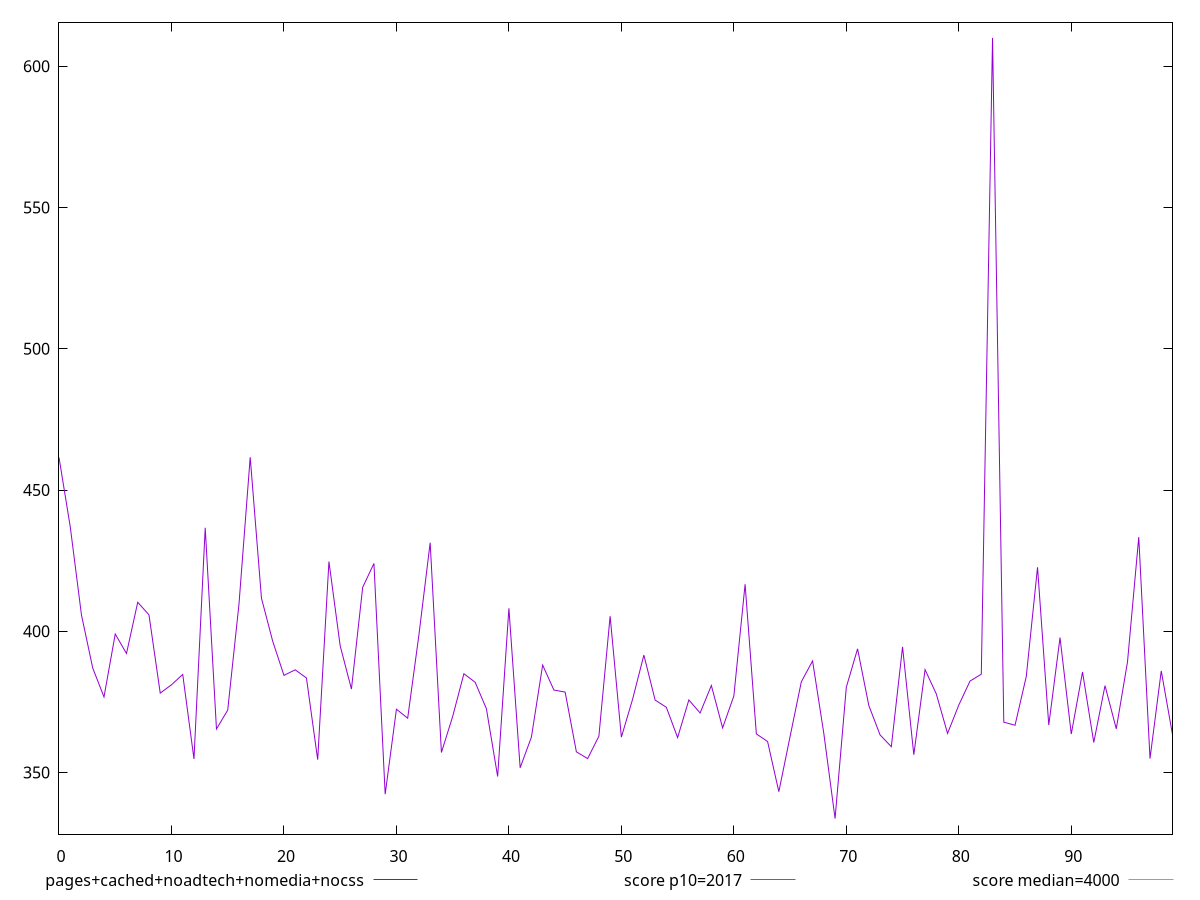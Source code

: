 reset

$pagesCachedNoadtechNomediaNocss <<EOF
0 461.5240000000003
1 436.9920000000001
2 405.7080000000001
3 386.98000000000013
4 376.74
5 399.028
6 392.1280000000002
7 410.2639999999999
8 405.8
9 378.116
10 381.05599999999987
11 384.7280000000001
12 354.796
13 436.64799999999997
14 365.4
15 372.09999999999997
16 409.53600000000006
17 461.60400000000044
18 411.7160000000001
19 396.4840000000001
20 384.3840000000001
21 386.35600000000017
22 383.46000000000004
23 354.5520000000001
24 424.6760000000001
25 394.8399999999998
26 379.548
27 415.5519999999999
28 424.0080000000002
29 342.32400000000007
30 372.4039999999999
31 369.232
32 398.7399999999999
33 431.3520000000002
34 357.08799999999997
35 369.836
36 384.97200000000015
37 381.94800000000004
38 372.57999999999987
39 348.584
40 408.1360000000002
41 351.68000000000006
42 362.51199999999994
43 388.03599999999994
44 379.20000000000016
45 378.472
46 357.33200000000005
47 354.9240000000001
48 362.84400000000005
49 405.34
50 362.52
51 375.9679999999999
52 391.572
53 375.6519999999999
54 373.0799999999999
55 362.364
56 375.6919999999999
57 371.07200000000023
58 380.81600000000014
59 365.808
60 377.088
61 416.648
62 363.6759999999998
63 360.96399999999994
64 343.20399999999984
65 362.75200000000007
66 382.1320000000001
67 389.496
68 363.808
69 333.7199999999999
70 380.2000000000001
71 393.78400000000005
72 373.72
73 363.324
74 359.132
75 394.4920000000001
76 356.2840000000001
77 386.41600000000005
78 377.8200000000001
79 363.84399999999994
80 373.88799999999986
81 382.384
82 384.80400000000014
83 610.0320000000004
84 367.82400000000007
85 366.7400000000001
86 384.01199999999994
87 422.65200000000004
88 366.79599999999994
89 397.768
90 363.62
91 385.588
92 360.648
93 380.7520000000001
94 365.46799999999996
95 389.18000000000006
96 433.33599999999996
97 354.948
98 385.9759999999997
99 363.4479999999999
EOF

set key outside below
set xrange [0:99]
set yrange [328.1937599999999:615.5582400000004]
set trange [328.1937599999999:615.5582400000004]
set terminal svg size 640, 500 enhanced background rgb 'white'
set output "report_00023_2021-02-20T12:14:57.249Z/mainthread-work-breakdown/comparison/line/4_vs_5.svg"

plot $pagesCachedNoadtechNomediaNocss title "pages+cached+noadtech+nomedia+nocss" with line, \
     2017 title "score p10=2017", \
     4000 title "score median=4000"

reset
